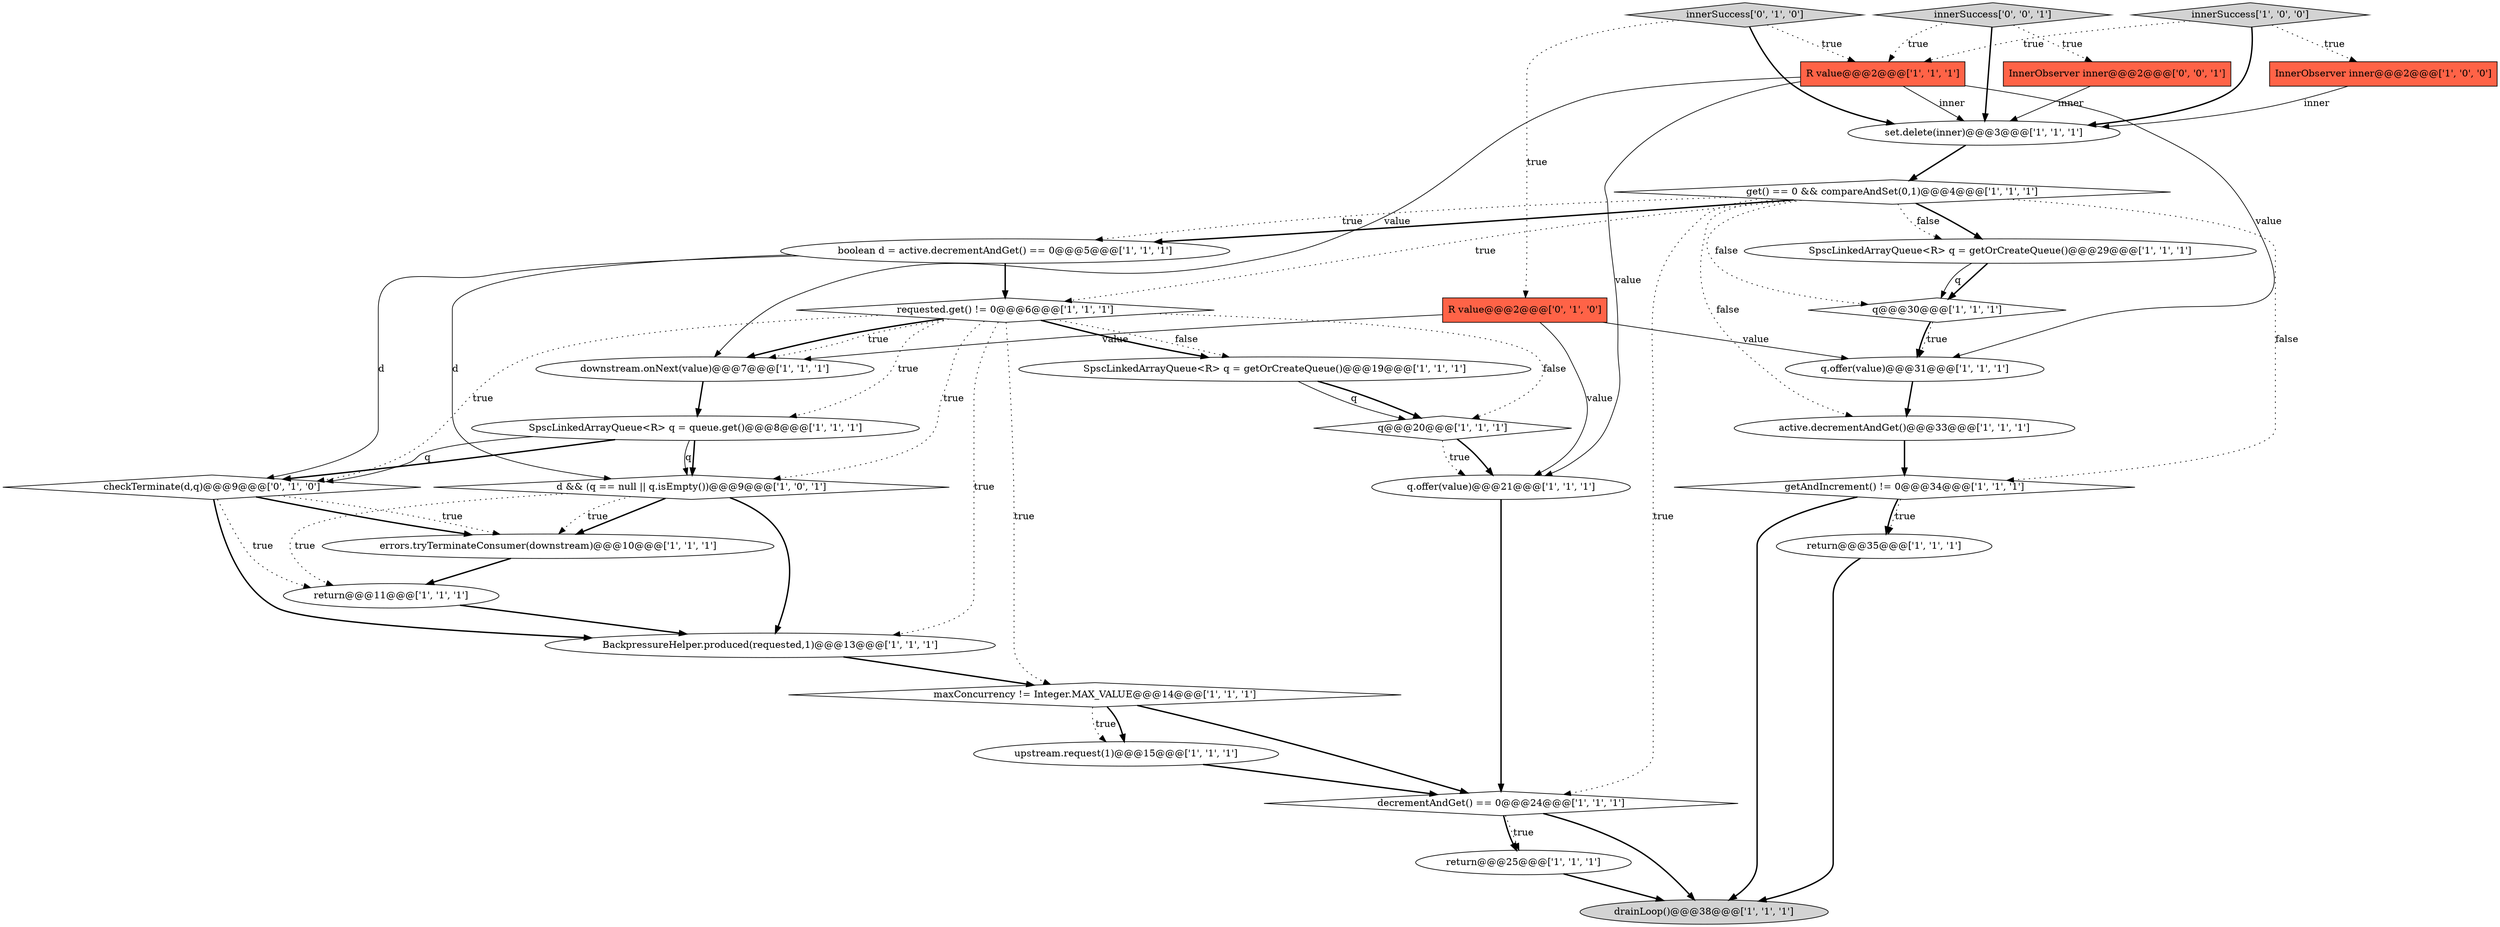 digraph {
0 [style = filled, label = "errors.tryTerminateConsumer(downstream)@@@10@@@['1', '1', '1']", fillcolor = white, shape = ellipse image = "AAA0AAABBB1BBB"];
14 [style = filled, label = "q@@@20@@@['1', '1', '1']", fillcolor = white, shape = diamond image = "AAA0AAABBB1BBB"];
25 [style = filled, label = "getAndIncrement() != 0@@@34@@@['1', '1', '1']", fillcolor = white, shape = diamond image = "AAA0AAABBB1BBB"];
15 [style = filled, label = "SpscLinkedArrayQueue<R> q = queue.get()@@@8@@@['1', '1', '1']", fillcolor = white, shape = ellipse image = "AAA0AAABBB1BBB"];
29 [style = filled, label = "R value@@@2@@@['0', '1', '0']", fillcolor = tomato, shape = box image = "AAA0AAABBB2BBB"];
5 [style = filled, label = "downstream.onNext(value)@@@7@@@['1', '1', '1']", fillcolor = white, shape = ellipse image = "AAA0AAABBB1BBB"];
24 [style = filled, label = "q@@@30@@@['1', '1', '1']", fillcolor = white, shape = diamond image = "AAA0AAABBB1BBB"];
26 [style = filled, label = "SpscLinkedArrayQueue<R> q = getOrCreateQueue()@@@19@@@['1', '1', '1']", fillcolor = white, shape = ellipse image = "AAA0AAABBB1BBB"];
21 [style = filled, label = "active.decrementAndGet()@@@33@@@['1', '1', '1']", fillcolor = white, shape = ellipse image = "AAA0AAABBB1BBB"];
16 [style = filled, label = "drainLoop()@@@38@@@['1', '1', '1']", fillcolor = lightgray, shape = ellipse image = "AAA0AAABBB1BBB"];
13 [style = filled, label = "decrementAndGet() == 0@@@24@@@['1', '1', '1']", fillcolor = white, shape = diamond image = "AAA0AAABBB1BBB"];
19 [style = filled, label = "set.delete(inner)@@@3@@@['1', '1', '1']", fillcolor = white, shape = ellipse image = "AAA0AAABBB1BBB"];
28 [style = filled, label = "checkTerminate(d,q)@@@9@@@['0', '1', '0']", fillcolor = white, shape = diamond image = "AAA0AAABBB2BBB"];
2 [style = filled, label = "return@@@25@@@['1', '1', '1']", fillcolor = white, shape = ellipse image = "AAA0AAABBB1BBB"];
27 [style = filled, label = "innerSuccess['0', '1', '0']", fillcolor = lightgray, shape = diamond image = "AAA0AAABBB2BBB"];
17 [style = filled, label = "return@@@35@@@['1', '1', '1']", fillcolor = white, shape = ellipse image = "AAA0AAABBB1BBB"];
18 [style = filled, label = "q.offer(value)@@@21@@@['1', '1', '1']", fillcolor = white, shape = ellipse image = "AAA0AAABBB1BBB"];
1 [style = filled, label = "InnerObserver inner@@@2@@@['1', '0', '0']", fillcolor = tomato, shape = box image = "AAA0AAABBB1BBB"];
3 [style = filled, label = "BackpressureHelper.produced(requested,1)@@@13@@@['1', '1', '1']", fillcolor = white, shape = ellipse image = "AAA0AAABBB1BBB"];
12 [style = filled, label = "get() == 0 && compareAndSet(0,1)@@@4@@@['1', '1', '1']", fillcolor = white, shape = diamond image = "AAA0AAABBB1BBB"];
23 [style = filled, label = "innerSuccess['1', '0', '0']", fillcolor = lightgray, shape = diamond image = "AAA0AAABBB1BBB"];
9 [style = filled, label = "SpscLinkedArrayQueue<R> q = getOrCreateQueue()@@@29@@@['1', '1', '1']", fillcolor = white, shape = ellipse image = "AAA0AAABBB1BBB"];
30 [style = filled, label = "InnerObserver inner@@@2@@@['0', '0', '1']", fillcolor = tomato, shape = box image = "AAA0AAABBB3BBB"];
7 [style = filled, label = "d && (q == null || q.isEmpty())@@@9@@@['1', '0', '1']", fillcolor = white, shape = diamond image = "AAA0AAABBB1BBB"];
8 [style = filled, label = "boolean d = active.decrementAndGet() == 0@@@5@@@['1', '1', '1']", fillcolor = white, shape = ellipse image = "AAA0AAABBB1BBB"];
11 [style = filled, label = "R value@@@2@@@['1', '1', '1']", fillcolor = tomato, shape = box image = "AAA0AAABBB1BBB"];
4 [style = filled, label = "requested.get() != 0@@@6@@@['1', '1', '1']", fillcolor = white, shape = diamond image = "AAA0AAABBB1BBB"];
22 [style = filled, label = "maxConcurrency != Integer.MAX_VALUE@@@14@@@['1', '1', '1']", fillcolor = white, shape = diamond image = "AAA0AAABBB1BBB"];
31 [style = filled, label = "innerSuccess['0', '0', '1']", fillcolor = lightgray, shape = diamond image = "AAA0AAABBB3BBB"];
20 [style = filled, label = "upstream.request(1)@@@15@@@['1', '1', '1']", fillcolor = white, shape = ellipse image = "AAA0AAABBB1BBB"];
6 [style = filled, label = "return@@@11@@@['1', '1', '1']", fillcolor = white, shape = ellipse image = "AAA0AAABBB1BBB"];
10 [style = filled, label = "q.offer(value)@@@31@@@['1', '1', '1']", fillcolor = white, shape = ellipse image = "AAA0AAABBB1BBB"];
0->6 [style = bold, label=""];
4->14 [style = dotted, label="false"];
28->3 [style = bold, label=""];
31->11 [style = dotted, label="true"];
12->24 [style = dotted, label="false"];
10->21 [style = bold, label=""];
15->7 [style = solid, label="q"];
23->19 [style = bold, label=""];
14->18 [style = bold, label=""];
8->4 [style = bold, label=""];
4->26 [style = bold, label=""];
4->3 [style = dotted, label="true"];
14->18 [style = dotted, label="true"];
28->6 [style = dotted, label="true"];
27->29 [style = dotted, label="true"];
28->0 [style = dotted, label="true"];
8->28 [style = solid, label="d"];
4->7 [style = dotted, label="true"];
4->5 [style = bold, label=""];
22->20 [style = dotted, label="true"];
18->13 [style = bold, label=""];
12->13 [style = dotted, label="true"];
26->14 [style = solid, label="q"];
30->19 [style = solid, label="inner"];
29->5 [style = solid, label="value"];
11->18 [style = solid, label="value"];
15->28 [style = solid, label="q"];
24->10 [style = dotted, label="true"];
29->18 [style = solid, label="value"];
22->20 [style = bold, label=""];
25->17 [style = bold, label=""];
15->7 [style = bold, label=""];
11->5 [style = solid, label="value"];
26->14 [style = bold, label=""];
24->10 [style = bold, label=""];
5->15 [style = bold, label=""];
11->19 [style = solid, label="inner"];
12->25 [style = dotted, label="false"];
29->10 [style = solid, label="value"];
25->17 [style = dotted, label="true"];
12->21 [style = dotted, label="false"];
7->3 [style = bold, label=""];
12->9 [style = bold, label=""];
21->25 [style = bold, label=""];
15->28 [style = bold, label=""];
12->8 [style = dotted, label="true"];
12->9 [style = dotted, label="false"];
9->24 [style = bold, label=""];
20->13 [style = bold, label=""];
25->16 [style = bold, label=""];
12->4 [style = dotted, label="true"];
4->15 [style = dotted, label="true"];
4->26 [style = dotted, label="false"];
8->7 [style = solid, label="d"];
13->2 [style = dotted, label="true"];
23->1 [style = dotted, label="true"];
13->16 [style = bold, label=""];
27->11 [style = dotted, label="true"];
7->0 [style = bold, label=""];
6->3 [style = bold, label=""];
11->10 [style = solid, label="value"];
31->30 [style = dotted, label="true"];
4->5 [style = dotted, label="true"];
23->11 [style = dotted, label="true"];
2->16 [style = bold, label=""];
27->19 [style = bold, label=""];
3->22 [style = bold, label=""];
7->0 [style = dotted, label="true"];
13->2 [style = bold, label=""];
19->12 [style = bold, label=""];
12->8 [style = bold, label=""];
17->16 [style = bold, label=""];
4->22 [style = dotted, label="true"];
4->28 [style = dotted, label="true"];
1->19 [style = solid, label="inner"];
28->0 [style = bold, label=""];
22->13 [style = bold, label=""];
31->19 [style = bold, label=""];
9->24 [style = solid, label="q"];
7->6 [style = dotted, label="true"];
}
